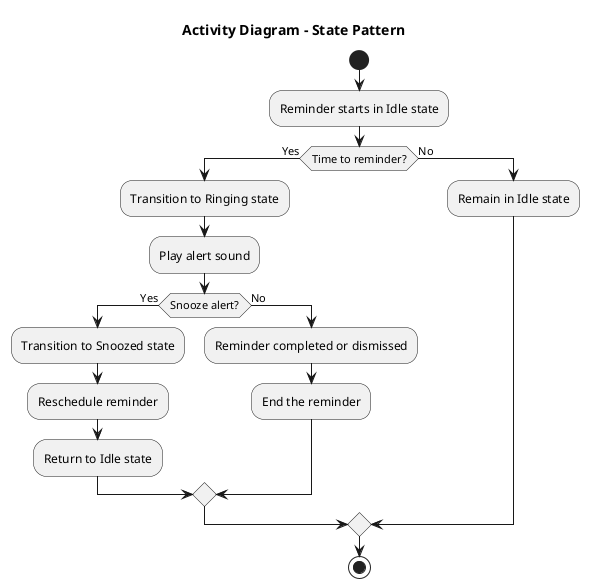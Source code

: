 @startuml
title Activity Diagram - State Pattern
start
:Reminder starts in Idle state;
if (Time to reminder?) then (Yes)
  :Transition to Ringing state;
  :Play alert sound;
  if (Snooze alert?) then (Yes)
    :Transition to Snoozed state;
    :Reschedule reminder;
    :Return to Idle state;
  else (No)
    :Reminder completed or dismissed;
    :End the reminder;
  endif
else (No)
  :Remain in Idle state;
endif

stop

@enduml

